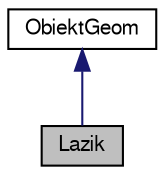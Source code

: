 digraph "Lazik"
{
 // LATEX_PDF_SIZE
  edge [fontname="FreeSans",fontsize="10",labelfontname="FreeSans",labelfontsize="10"];
  node [fontname="FreeSans",fontsize="10",shape=record];
  Node1 [label="Lazik",height=0.2,width=0.4,color="black", fillcolor="grey75", style="filled", fontcolor="black",tooltip="Klasa Lazik."];
  Node2 -> Node1 [dir="back",color="midnightblue",fontsize="10",style="solid",fontname="FreeSans"];
  Node2 [label="ObiektGeom",height=0.2,width=0.4,color="black", fillcolor="white", style="filled",URL="$a00085.html",tooltip="Klasa ObiektGeom."];
}
